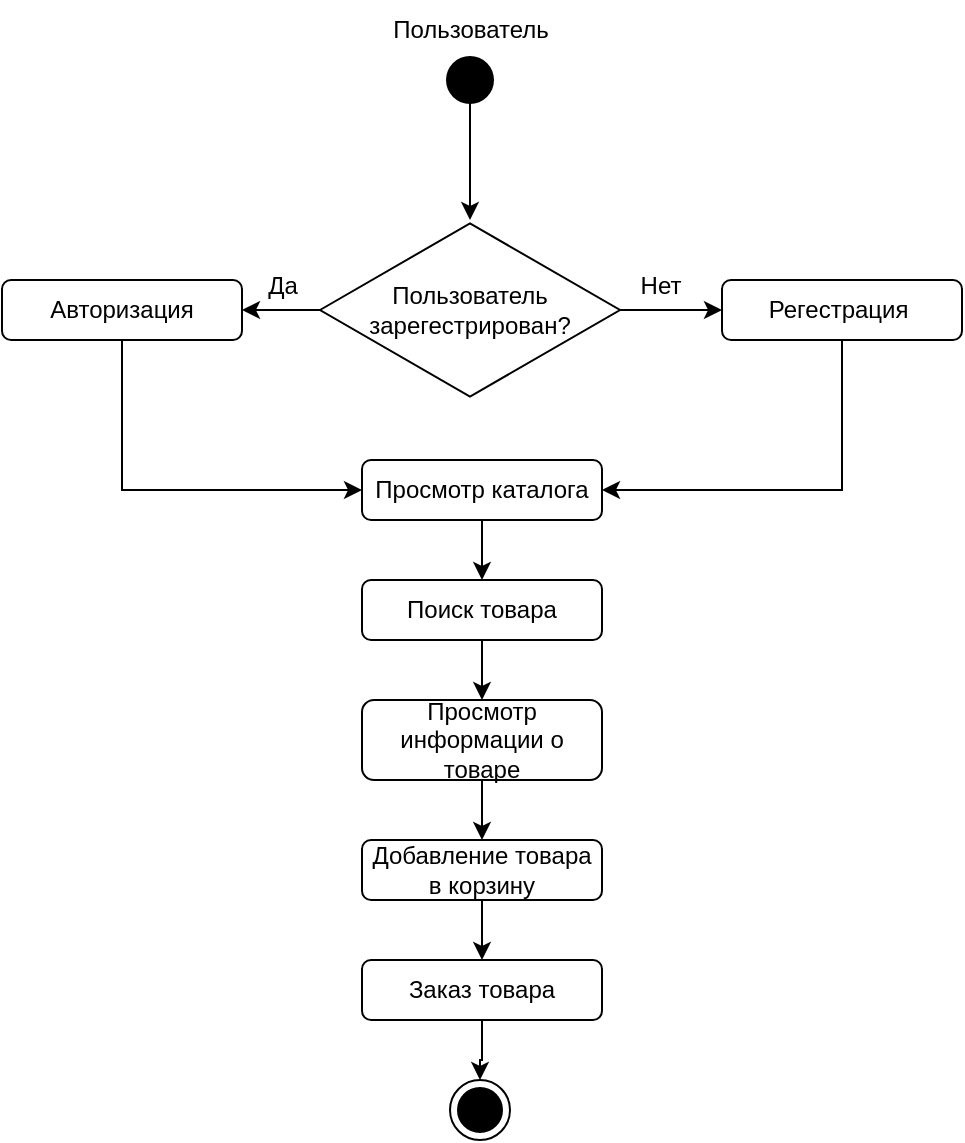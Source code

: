 <mxfile version="24.2.5" type="device">
  <diagram id="C5RBs43oDa-KdzZeNtuy" name="Page-1">
    <mxGraphModel dx="1104" dy="858" grid="1" gridSize="10" guides="1" tooltips="1" connect="1" arrows="1" fold="1" page="1" pageScale="1" pageWidth="827" pageHeight="1169" math="0" shadow="0">
      <root>
        <mxCell id="WIyWlLk6GJQsqaUBKTNV-0" />
        <mxCell id="WIyWlLk6GJQsqaUBKTNV-1" parent="WIyWlLk6GJQsqaUBKTNV-0" />
        <mxCell id="QkAr9Uhtty9UMBnQNpKc-29" value="" style="edgeStyle=orthogonalEdgeStyle;rounded=0;orthogonalLoop=1;jettySize=auto;html=1;" parent="WIyWlLk6GJQsqaUBKTNV-1" source="QkAr9Uhtty9UMBnQNpKc-0" target="QkAr9Uhtty9UMBnQNpKc-3" edge="1">
          <mxGeometry relative="1" as="geometry" />
        </mxCell>
        <mxCell id="QkAr9Uhtty9UMBnQNpKc-0" value="" style="shape=waypoint;sketch=0;fillStyle=solid;size=6;pointerEvents=1;points=[];fillColor=none;resizable=0;rotatable=0;perimeter=centerPerimeter;snapToPoint=1;strokeWidth=10;" parent="WIyWlLk6GJQsqaUBKTNV-1" vertex="1">
          <mxGeometry x="404" y="110" width="20" height="20" as="geometry" />
        </mxCell>
        <mxCell id="QkAr9Uhtty9UMBnQNpKc-1" value="Пользователь" style="text;html=1;align=center;verticalAlign=middle;resizable=0;points=[];autosize=1;strokeColor=none;fillColor=none;" parent="WIyWlLk6GJQsqaUBKTNV-1" vertex="1">
          <mxGeometry x="364" y="80" width="100" height="30" as="geometry" />
        </mxCell>
        <mxCell id="QkAr9Uhtty9UMBnQNpKc-2" value="" style="ellipse;html=1;shape=endState;fillColor=#000000;strokeColor=#000000;" parent="WIyWlLk6GJQsqaUBKTNV-1" vertex="1">
          <mxGeometry x="404" y="620" width="30" height="30" as="geometry" />
        </mxCell>
        <mxCell id="QkAr9Uhtty9UMBnQNpKc-25" value="" style="edgeStyle=orthogonalEdgeStyle;rounded=0;orthogonalLoop=1;jettySize=auto;html=1;" parent="WIyWlLk6GJQsqaUBKTNV-1" source="QkAr9Uhtty9UMBnQNpKc-3" target="QkAr9Uhtty9UMBnQNpKc-7" edge="1">
          <mxGeometry relative="1" as="geometry" />
        </mxCell>
        <mxCell id="QkAr9Uhtty9UMBnQNpKc-26" value="" style="edgeStyle=orthogonalEdgeStyle;rounded=0;orthogonalLoop=1;jettySize=auto;html=1;" parent="WIyWlLk6GJQsqaUBKTNV-1" source="QkAr9Uhtty9UMBnQNpKc-3" target="QkAr9Uhtty9UMBnQNpKc-6" edge="1">
          <mxGeometry relative="1" as="geometry" />
        </mxCell>
        <mxCell id="QkAr9Uhtty9UMBnQNpKc-3" value="Пользователь зарегестрирован?" style="html=1;whiteSpace=wrap;aspect=fixed;shape=isoRectangle;" parent="WIyWlLk6GJQsqaUBKTNV-1" vertex="1">
          <mxGeometry x="339" y="190" width="150" height="90" as="geometry" />
        </mxCell>
        <mxCell id="QkAr9Uhtty9UMBnQNpKc-23" style="edgeStyle=orthogonalEdgeStyle;rounded=0;orthogonalLoop=1;jettySize=auto;html=1;" parent="WIyWlLk6GJQsqaUBKTNV-1" source="QkAr9Uhtty9UMBnQNpKc-6" target="QkAr9Uhtty9UMBnQNpKc-8" edge="1">
          <mxGeometry relative="1" as="geometry">
            <Array as="points">
              <mxPoint x="600" y="325" />
            </Array>
          </mxGeometry>
        </mxCell>
        <mxCell id="QkAr9Uhtty9UMBnQNpKc-6" value="Регестрация&amp;nbsp;" style="rounded=1;whiteSpace=wrap;html=1;" parent="WIyWlLk6GJQsqaUBKTNV-1" vertex="1">
          <mxGeometry x="540" y="220" width="120" height="30" as="geometry" />
        </mxCell>
        <mxCell id="QkAr9Uhtty9UMBnQNpKc-24" style="edgeStyle=orthogonalEdgeStyle;rounded=0;orthogonalLoop=1;jettySize=auto;html=1;entryX=0;entryY=0.5;entryDx=0;entryDy=0;" parent="WIyWlLk6GJQsqaUBKTNV-1" source="QkAr9Uhtty9UMBnQNpKc-7" target="QkAr9Uhtty9UMBnQNpKc-8" edge="1">
          <mxGeometry relative="1" as="geometry">
            <Array as="points">
              <mxPoint x="240" y="325" />
            </Array>
          </mxGeometry>
        </mxCell>
        <mxCell id="QkAr9Uhtty9UMBnQNpKc-7" value="Авторизация" style="rounded=1;whiteSpace=wrap;html=1;" parent="WIyWlLk6GJQsqaUBKTNV-1" vertex="1">
          <mxGeometry x="180" y="220" width="120" height="30" as="geometry" />
        </mxCell>
        <mxCell id="QkAr9Uhtty9UMBnQNpKc-10" style="edgeStyle=orthogonalEdgeStyle;rounded=0;orthogonalLoop=1;jettySize=auto;html=1;exitX=0.5;exitY=1;exitDx=0;exitDy=0;" parent="WIyWlLk6GJQsqaUBKTNV-1" source="QkAr9Uhtty9UMBnQNpKc-8" target="QkAr9Uhtty9UMBnQNpKc-9" edge="1">
          <mxGeometry relative="1" as="geometry" />
        </mxCell>
        <mxCell id="QkAr9Uhtty9UMBnQNpKc-8" value="Просмотр каталога" style="rounded=1;whiteSpace=wrap;html=1;" parent="WIyWlLk6GJQsqaUBKTNV-1" vertex="1">
          <mxGeometry x="360" y="310" width="120" height="30" as="geometry" />
        </mxCell>
        <mxCell id="QkAr9Uhtty9UMBnQNpKc-22" style="edgeStyle=orthogonalEdgeStyle;rounded=0;orthogonalLoop=1;jettySize=auto;html=1;entryX=0.5;entryY=0;entryDx=0;entryDy=0;" parent="WIyWlLk6GJQsqaUBKTNV-1" source="QkAr9Uhtty9UMBnQNpKc-9" target="QkAr9Uhtty9UMBnQNpKc-13" edge="1">
          <mxGeometry relative="1" as="geometry" />
        </mxCell>
        <mxCell id="QkAr9Uhtty9UMBnQNpKc-9" value="Поиск товара" style="rounded=1;whiteSpace=wrap;html=1;" parent="WIyWlLk6GJQsqaUBKTNV-1" vertex="1">
          <mxGeometry x="360" y="370" width="120" height="30" as="geometry" />
        </mxCell>
        <mxCell id="QkAr9Uhtty9UMBnQNpKc-21" style="edgeStyle=orthogonalEdgeStyle;rounded=0;orthogonalLoop=1;jettySize=auto;html=1;entryX=0.5;entryY=0;entryDx=0;entryDy=0;" parent="WIyWlLk6GJQsqaUBKTNV-1" source="QkAr9Uhtty9UMBnQNpKc-13" target="QkAr9Uhtty9UMBnQNpKc-14" edge="1">
          <mxGeometry relative="1" as="geometry" />
        </mxCell>
        <mxCell id="QkAr9Uhtty9UMBnQNpKc-13" value="Просмотр информации о товаре" style="rounded=1;whiteSpace=wrap;html=1;" parent="WIyWlLk6GJQsqaUBKTNV-1" vertex="1">
          <mxGeometry x="360" y="430" width="120" height="40" as="geometry" />
        </mxCell>
        <mxCell id="QkAr9Uhtty9UMBnQNpKc-17" value="" style="edgeStyle=orthogonalEdgeStyle;rounded=0;orthogonalLoop=1;jettySize=auto;html=1;" parent="WIyWlLk6GJQsqaUBKTNV-1" source="QkAr9Uhtty9UMBnQNpKc-14" target="QkAr9Uhtty9UMBnQNpKc-15" edge="1">
          <mxGeometry relative="1" as="geometry" />
        </mxCell>
        <mxCell id="QkAr9Uhtty9UMBnQNpKc-14" value="Добавление товара в корзину" style="rounded=1;whiteSpace=wrap;html=1;" parent="WIyWlLk6GJQsqaUBKTNV-1" vertex="1">
          <mxGeometry x="360" y="500" width="120" height="30" as="geometry" />
        </mxCell>
        <mxCell id="QkAr9Uhtty9UMBnQNpKc-16" value="" style="edgeStyle=orthogonalEdgeStyle;rounded=0;orthogonalLoop=1;jettySize=auto;html=1;" parent="WIyWlLk6GJQsqaUBKTNV-1" source="QkAr9Uhtty9UMBnQNpKc-15" target="QkAr9Uhtty9UMBnQNpKc-2" edge="1">
          <mxGeometry relative="1" as="geometry" />
        </mxCell>
        <mxCell id="QkAr9Uhtty9UMBnQNpKc-15" value="Заказ товара" style="rounded=1;whiteSpace=wrap;html=1;" parent="WIyWlLk6GJQsqaUBKTNV-1" vertex="1">
          <mxGeometry x="360" y="560" width="120" height="30" as="geometry" />
        </mxCell>
        <mxCell id="QkAr9Uhtty9UMBnQNpKc-27" value="Да" style="text;html=1;align=center;verticalAlign=middle;resizable=0;points=[];autosize=1;strokeColor=none;fillColor=none;" parent="WIyWlLk6GJQsqaUBKTNV-1" vertex="1">
          <mxGeometry x="300" y="208" width="40" height="30" as="geometry" />
        </mxCell>
        <mxCell id="QkAr9Uhtty9UMBnQNpKc-28" value="Нет" style="text;html=1;align=center;verticalAlign=middle;resizable=0;points=[];autosize=1;strokeColor=none;fillColor=none;" parent="WIyWlLk6GJQsqaUBKTNV-1" vertex="1">
          <mxGeometry x="489" y="208" width="40" height="30" as="geometry" />
        </mxCell>
      </root>
    </mxGraphModel>
  </diagram>
</mxfile>

